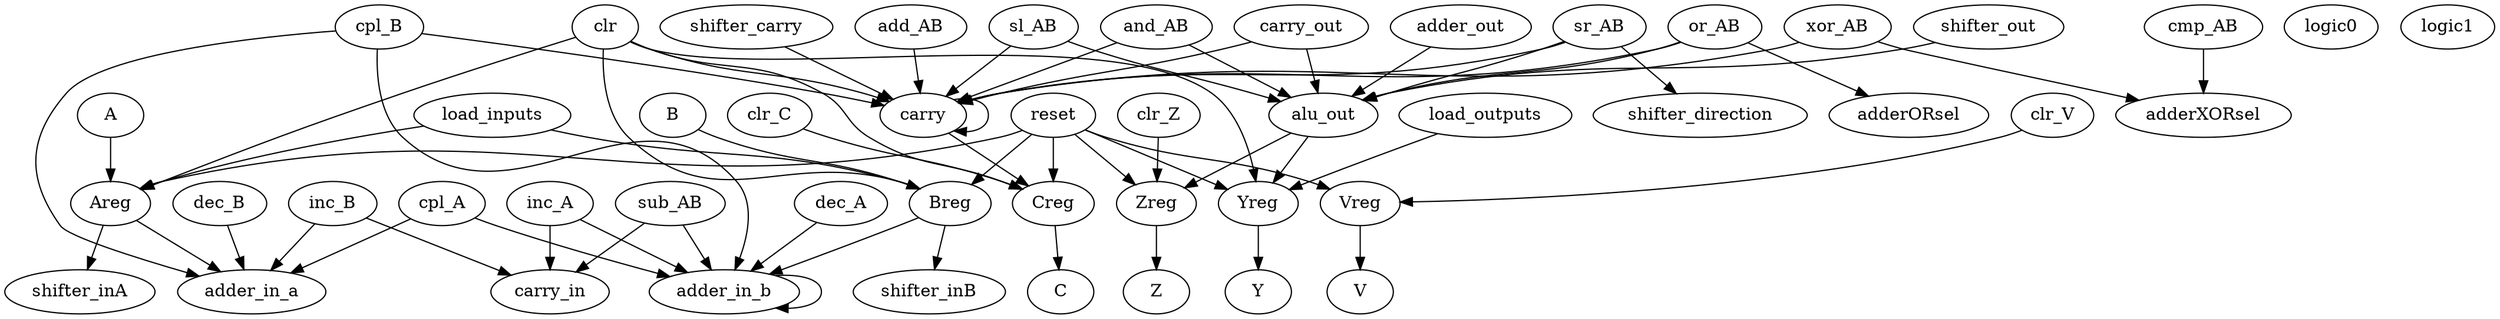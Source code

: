 digraph "" {
	Areg -> adder_in_a	 [weight=1.0];
	Areg -> shifter_inA	 [weight=1.0];
	add_AB -> carry	 [weight=1.0];
	sl_AB -> carry	 [weight=1.0];
	sl_AB -> alu_out	 [weight=1.0];
	load_inputs -> Areg	 [weight=1.0];
	load_inputs -> Breg	 [weight=1.0];
	and_AB -> carry	 [weight=1.0];
	and_AB -> alu_out	 [weight=1.0];
	Zreg -> Z	 [weight=1.0];
	sr_AB -> carry	 [weight=1.0];
	sr_AB -> alu_out	 [weight=1.0];
	sr_AB -> shifter_direction	 [weight=1.0];
	carry -> carry	 [weight=1.0];
	carry -> Creg	 [weight=1.0];
	adder_out -> alu_out	 [weight=1.0];
	Creg -> C	 [weight=1.0];
	dec_A -> adder_in_b	 [weight=1.0];
	dec_B -> adder_in_a	 [weight=1.0];
	adder_in_b -> adder_in_b	 [weight=1.0];
	inc_A -> adder_in_b	 [weight=1.0];
	inc_A -> carry_in	 [weight=1.0];
	inc_B -> adder_in_a	 [weight=1.0];
	inc_B -> carry_in	 [weight=1.0];
	clr_Z -> Zreg	 [weight=1.0];
	clr_V -> Vreg	 [weight=1.0];
	or_AB -> carry	 [weight=1.0];
	or_AB -> adderORsel	 [weight=1.0];
	or_AB -> alu_out	 [weight=1.0];
	cpl_B -> carry	 [weight=1.0];
	cpl_B -> adder_in_a	 [weight=1.0];
	cpl_B -> adder_in_b	 [weight=1.0];
	cpl_A -> adder_in_a	 [weight=1.0];
	cpl_A -> adder_in_b	 [weight=1.0];
	Vreg -> V	 [weight=1.0];
	clr -> Areg	 [weight=1.0];
	clr -> carry	 [weight=1.0];
	clr -> Creg	 [weight=1.0];
	clr -> Breg	 [weight=1.0];
	clr -> Yreg	 [weight=1.0];
	A -> Areg	 [weight=1.0];
	logic0;
	B -> Breg	 [weight=1.0];
	cmp_AB -> adderXORsel	 [weight=1.0];
	Breg -> adder_in_b	 [weight=1.0];
	Breg -> shifter_inB	 [weight=1.0];
	Yreg -> Y	 [weight=1.0];
	carry_out -> carry	 [weight=1.0];
	carry_out -> alu_out	 [weight=1.0];
	alu_out -> Zreg	 [weight=2.0];
	alu_out -> Yreg	 [weight=1.0];
	sub_AB -> adder_in_b	 [weight=1.0];
	sub_AB -> carry_in	 [weight=1.0];
	reset -> Areg	 [weight=3.0];
	reset -> Zreg	 [weight=4.0];
	reset -> Creg	 [weight=11.0];
	reset -> Vreg	 [weight=2.0];
	reset -> Breg	 [weight=3.0];
	reset -> Yreg	 [weight=3.0];
	logic1;
	shifter_out -> alu_out	 [weight=1.0];
	clr_C -> Creg	 [weight=1.0];
	xor_AB -> carry	 [weight=1.0];
	xor_AB -> adderXORsel	 [weight=1.0];
	shifter_carry -> carry	 [weight=1.0];
	load_outputs -> Yreg	 [weight=1.0];
}
